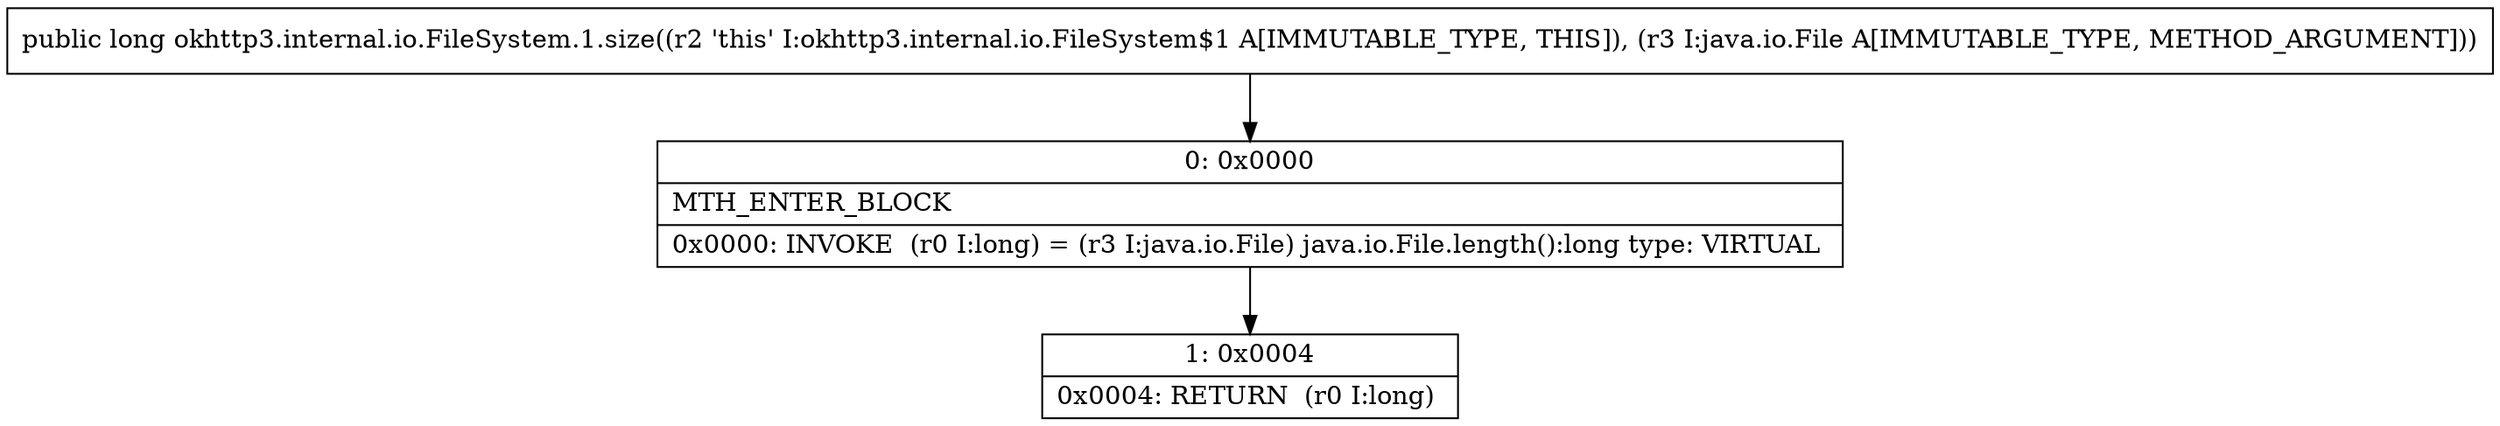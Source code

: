 digraph "CFG forokhttp3.internal.io.FileSystem.1.size(Ljava\/io\/File;)J" {
Node_0 [shape=record,label="{0\:\ 0x0000|MTH_ENTER_BLOCK\l|0x0000: INVOKE  (r0 I:long) = (r3 I:java.io.File) java.io.File.length():long type: VIRTUAL \l}"];
Node_1 [shape=record,label="{1\:\ 0x0004|0x0004: RETURN  (r0 I:long) \l}"];
MethodNode[shape=record,label="{public long okhttp3.internal.io.FileSystem.1.size((r2 'this' I:okhttp3.internal.io.FileSystem$1 A[IMMUTABLE_TYPE, THIS]), (r3 I:java.io.File A[IMMUTABLE_TYPE, METHOD_ARGUMENT])) }"];
MethodNode -> Node_0;
Node_0 -> Node_1;
}


